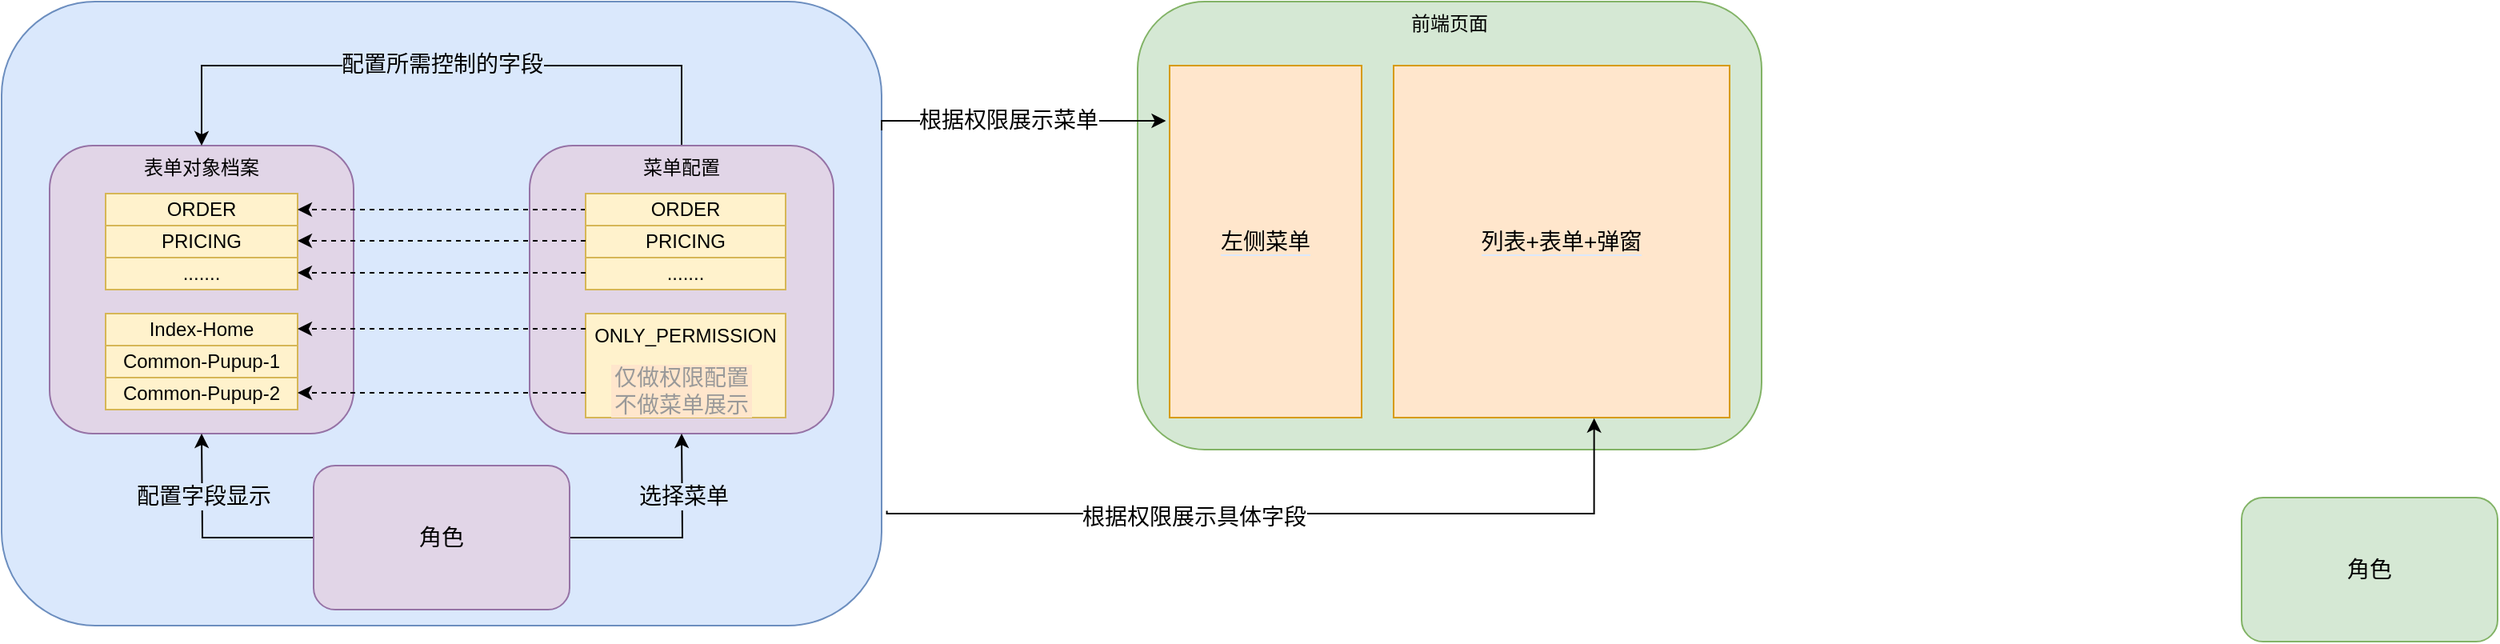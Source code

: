 <mxfile version="15.7.0" type="device"><diagram id="hiPCfNwnAQTMtEWvZTyL" name="第 1 页"><mxGraphModel dx="1259" dy="623" grid="1" gridSize="10" guides="1" tooltips="1" connect="1" arrows="1" fold="1" page="1" pageScale="1" pageWidth="1200" pageHeight="1600" math="0" shadow="0"><root><mxCell id="0"/><mxCell id="1" parent="0"/><mxCell id="A1aI4LzG5AkiPO3U5q_q-41" value="" style="rounded=1;whiteSpace=wrap;html=1;fontSize=12;verticalAlign=middle;fillColor=#dae8fc;strokeColor=#6c8ebf;" vertex="1" parent="1"><mxGeometry x="40" y="770" width="550" height="390" as="geometry"/></mxCell><mxCell id="A1aI4LzG5AkiPO3U5q_q-43" value="表单对象档案" style="rounded=1;whiteSpace=wrap;html=1;fillColor=#e1d5e7;strokeColor=#9673a6;horizontal=1;verticalAlign=top;" vertex="1" parent="1"><mxGeometry x="70" y="860" width="190" height="180" as="geometry"/></mxCell><mxCell id="A1aI4LzG5AkiPO3U5q_q-58" style="edgeStyle=orthogonalEdgeStyle;rounded=0;orthogonalLoop=1;jettySize=auto;html=1;exitX=0.5;exitY=0;exitDx=0;exitDy=0;entryX=0.5;entryY=0;entryDx=0;entryDy=0;fontSize=12;strokeColor=#000000;" edge="1" parent="1" source="A1aI4LzG5AkiPO3U5q_q-44" target="A1aI4LzG5AkiPO3U5q_q-43"><mxGeometry relative="1" as="geometry"><Array as="points"><mxPoint x="465" y="810"/><mxPoint x="165" y="810"/></Array></mxGeometry></mxCell><mxCell id="A1aI4LzG5AkiPO3U5q_q-59" value="配置所需控制的字段" style="edgeLabel;html=1;align=center;verticalAlign=middle;resizable=0;points=[];fontSize=14;labelBackgroundColor=#dae8fc;" vertex="1" connectable="0" parent="A1aI4LzG5AkiPO3U5q_q-58"><mxGeometry x="-0.148" y="-1" relative="1" as="geometry"><mxPoint x="-30" as="offset"/></mxGeometry></mxCell><mxCell id="A1aI4LzG5AkiPO3U5q_q-44" value="菜单配置" style="rounded=1;whiteSpace=wrap;html=1;fillColor=#e1d5e7;strokeColor=#9673a6;horizontal=1;verticalAlign=top;" vertex="1" parent="1"><mxGeometry x="370" y="860" width="190" height="180" as="geometry"/></mxCell><mxCell id="A1aI4LzG5AkiPO3U5q_q-46" value="ORDER&lt;br&gt;" style="rounded=0;whiteSpace=wrap;html=1;verticalAlign=middle;fillColor=#fff2cc;strokeColor=#d6b656;" vertex="1" parent="1"><mxGeometry x="105" y="890" width="120" height="20" as="geometry"/></mxCell><mxCell id="A1aI4LzG5AkiPO3U5q_q-47" value="PRICING&lt;br&gt;" style="rounded=0;whiteSpace=wrap;html=1;verticalAlign=middle;fillColor=#fff2cc;strokeColor=#d6b656;" vertex="1" parent="1"><mxGeometry x="105" y="910" width="120" height="20" as="geometry"/></mxCell><mxCell id="A1aI4LzG5AkiPO3U5q_q-48" value="......." style="rounded=0;whiteSpace=wrap;html=1;verticalAlign=middle;fillColor=#fff2cc;strokeColor=#d6b656;" vertex="1" parent="1"><mxGeometry x="105" y="930" width="120" height="20" as="geometry"/></mxCell><mxCell id="A1aI4LzG5AkiPO3U5q_q-49" value="Index-Home" style="rounded=0;whiteSpace=wrap;html=1;verticalAlign=middle;fillColor=#fff2cc;strokeColor=#d6b656;" vertex="1" parent="1"><mxGeometry x="105" y="965" width="120" height="20" as="geometry"/></mxCell><mxCell id="A1aI4LzG5AkiPO3U5q_q-50" value="Common-Pupup-1" style="rounded=0;whiteSpace=wrap;html=1;verticalAlign=middle;fillColor=#fff2cc;strokeColor=#d6b656;" vertex="1" parent="1"><mxGeometry x="105" y="985" width="120" height="20" as="geometry"/></mxCell><mxCell id="A1aI4LzG5AkiPO3U5q_q-51" value="Common-Pupup-2" style="rounded=0;whiteSpace=wrap;html=1;verticalAlign=middle;fillColor=#fff2cc;strokeColor=#d6b656;" vertex="1" parent="1"><mxGeometry x="105" y="1005" width="120" height="20" as="geometry"/></mxCell><mxCell id="A1aI4LzG5AkiPO3U5q_q-60" style="edgeStyle=orthogonalEdgeStyle;rounded=0;orthogonalLoop=1;jettySize=auto;html=1;exitX=0;exitY=0.5;exitDx=0;exitDy=0;entryX=1;entryY=0.5;entryDx=0;entryDy=0;fontSize=12;fontColor=#B266FF;strokeColor=#000000;dashed=1;" edge="1" parent="1" source="A1aI4LzG5AkiPO3U5q_q-52" target="A1aI4LzG5AkiPO3U5q_q-46"><mxGeometry relative="1" as="geometry"/></mxCell><mxCell id="A1aI4LzG5AkiPO3U5q_q-52" value="ORDER&lt;br&gt;" style="rounded=0;whiteSpace=wrap;html=1;verticalAlign=middle;fillColor=#fff2cc;strokeColor=#d6b656;" vertex="1" parent="1"><mxGeometry x="405" y="890" width="125" height="20" as="geometry"/></mxCell><mxCell id="A1aI4LzG5AkiPO3U5q_q-53" value="PRICING&lt;br&gt;" style="rounded=0;whiteSpace=wrap;html=1;verticalAlign=middle;fillColor=#fff2cc;strokeColor=#d6b656;" vertex="1" parent="1"><mxGeometry x="405" y="910" width="125" height="20" as="geometry"/></mxCell><mxCell id="A1aI4LzG5AkiPO3U5q_q-54" value="......." style="rounded=0;whiteSpace=wrap;html=1;verticalAlign=middle;fillColor=#fff2cc;strokeColor=#d6b656;" vertex="1" parent="1"><mxGeometry x="405" y="930" width="125" height="20" as="geometry"/></mxCell><mxCell id="A1aI4LzG5AkiPO3U5q_q-55" value="ONLY_PERMISSION" style="rounded=0;whiteSpace=wrap;html=1;verticalAlign=top;fillColor=#fff2cc;strokeColor=#d6b656;" vertex="1" parent="1"><mxGeometry x="405" y="965" width="125" height="65" as="geometry"/></mxCell><mxCell id="A1aI4LzG5AkiPO3U5q_q-61" style="edgeStyle=orthogonalEdgeStyle;rounded=0;orthogonalLoop=1;jettySize=auto;html=1;exitX=0;exitY=0.5;exitDx=0;exitDy=0;entryX=1;entryY=0.5;entryDx=0;entryDy=0;fontSize=12;fontColor=#B266FF;strokeColor=#000000;dashed=1;" edge="1" parent="1"><mxGeometry relative="1" as="geometry"><mxPoint x="405" y="919.5" as="sourcePoint"/><mxPoint x="225" y="919.5" as="targetPoint"/></mxGeometry></mxCell><mxCell id="A1aI4LzG5AkiPO3U5q_q-63" style="edgeStyle=orthogonalEdgeStyle;rounded=0;orthogonalLoop=1;jettySize=auto;html=1;exitX=0;exitY=0.5;exitDx=0;exitDy=0;entryX=1;entryY=0.5;entryDx=0;entryDy=0;fontSize=12;fontColor=#B266FF;strokeColor=#000000;dashed=1;" edge="1" parent="1"><mxGeometry relative="1" as="geometry"><mxPoint x="405" y="939.5" as="sourcePoint"/><mxPoint x="225" y="939.5" as="targetPoint"/></mxGeometry></mxCell><mxCell id="A1aI4LzG5AkiPO3U5q_q-64" style="edgeStyle=orthogonalEdgeStyle;rounded=0;orthogonalLoop=1;jettySize=auto;html=1;exitX=0;exitY=0.5;exitDx=0;exitDy=0;entryX=1;entryY=0.5;entryDx=0;entryDy=0;fontSize=12;fontColor=#B266FF;strokeColor=#000000;dashed=1;" edge="1" parent="1"><mxGeometry relative="1" as="geometry"><mxPoint x="405" y="974.5" as="sourcePoint"/><mxPoint x="225" y="974.5" as="targetPoint"/></mxGeometry></mxCell><mxCell id="A1aI4LzG5AkiPO3U5q_q-67" style="edgeStyle=orthogonalEdgeStyle;rounded=0;orthogonalLoop=1;jettySize=auto;html=1;exitX=0;exitY=0.5;exitDx=0;exitDy=0;entryX=1;entryY=0.5;entryDx=0;entryDy=0;fontSize=12;fontColor=#B266FF;strokeColor=#000000;dashed=1;" edge="1" parent="1"><mxGeometry relative="1" as="geometry"><mxPoint x="405" y="1014.5" as="sourcePoint"/><mxPoint x="225" y="1014.5" as="targetPoint"/></mxGeometry></mxCell><mxCell id="A1aI4LzG5AkiPO3U5q_q-70" style="edgeStyle=orthogonalEdgeStyle;rounded=0;orthogonalLoop=1;jettySize=auto;html=1;exitX=1;exitY=0.5;exitDx=0;exitDy=0;fontSize=12;fontColor=#B266FF;strokeColor=#000000;" edge="1" parent="1" source="A1aI4LzG5AkiPO3U5q_q-68"><mxGeometry relative="1" as="geometry"><mxPoint x="465" y="1040" as="targetPoint"/></mxGeometry></mxCell><mxCell id="A1aI4LzG5AkiPO3U5q_q-75" value="选择菜单" style="edgeLabel;html=1;align=center;verticalAlign=middle;resizable=0;points=[];fontSize=14;fontColor=#000000;labelBackgroundColor=#dae8fc;" vertex="1" connectable="0" parent="A1aI4LzG5AkiPO3U5q_q-70"><mxGeometry x="0.151" relative="1" as="geometry"><mxPoint y="-19" as="offset"/></mxGeometry></mxCell><mxCell id="A1aI4LzG5AkiPO3U5q_q-71" style="edgeStyle=orthogonalEdgeStyle;rounded=0;orthogonalLoop=1;jettySize=auto;html=1;exitX=0;exitY=0.5;exitDx=0;exitDy=0;fontSize=12;fontColor=#B266FF;strokeColor=#000000;" edge="1" parent="1" source="A1aI4LzG5AkiPO3U5q_q-68"><mxGeometry relative="1" as="geometry"><mxPoint x="165" y="1040" as="targetPoint"/></mxGeometry></mxCell><mxCell id="A1aI4LzG5AkiPO3U5q_q-76" value="配置字段显示" style="edgeLabel;html=1;align=center;verticalAlign=middle;resizable=0;points=[];fontSize=14;fontColor=#000000;labelBackgroundColor=#dae8fc;" vertex="1" connectable="0" parent="A1aI4LzG5AkiPO3U5q_q-71"><mxGeometry x="0.284" relative="1" as="geometry"><mxPoint y="-9" as="offset"/></mxGeometry></mxCell><mxCell id="A1aI4LzG5AkiPO3U5q_q-68" value="角色" style="rounded=1;whiteSpace=wrap;html=1;fontSize=14;verticalAlign=middle;fillColor=#e1d5e7;strokeColor=#9673a6;" vertex="1" parent="1"><mxGeometry x="235" y="1060" width="160" height="90" as="geometry"/></mxCell><mxCell id="A1aI4LzG5AkiPO3U5q_q-77" value="前端页面" style="rounded=1;whiteSpace=wrap;html=1;fontSize=12;verticalAlign=top;fillColor=#d5e8d4;strokeColor=#82b366;" vertex="1" parent="1"><mxGeometry x="750" y="770" width="390" height="280" as="geometry"/></mxCell><mxCell id="A1aI4LzG5AkiPO3U5q_q-78" value="角色" style="rounded=1;whiteSpace=wrap;html=1;fontSize=14;verticalAlign=middle;fillColor=#d5e8d4;strokeColor=#82b366;" vertex="1" parent="1"><mxGeometry x="1440" y="1080" width="160" height="90" as="geometry"/></mxCell><mxCell id="A1aI4LzG5AkiPO3U5q_q-79" value="&lt;span style=&quot;background-color: rgb(255 , 230 , 204)&quot;&gt;左侧菜单&lt;/span&gt;" style="rounded=0;whiteSpace=wrap;html=1;labelBackgroundColor=#dae8fc;fontSize=14;verticalAlign=middle;fillColor=#ffe6cc;strokeColor=#d79b00;" vertex="1" parent="1"><mxGeometry x="770" y="810" width="120" height="220" as="geometry"/></mxCell><mxCell id="A1aI4LzG5AkiPO3U5q_q-89" value="&lt;span style=&quot;background-color: rgb(255 , 230 , 204)&quot;&gt;列表+表单+弹窗&lt;/span&gt;" style="rounded=0;whiteSpace=wrap;html=1;labelBackgroundColor=#dae8fc;fontSize=14;verticalAlign=middle;fillColor=#ffe6cc;strokeColor=#d79b00;" vertex="1" parent="1"><mxGeometry x="910" y="810" width="210" height="220" as="geometry"/></mxCell><mxCell id="A1aI4LzG5AkiPO3U5q_q-94" style="edgeStyle=orthogonalEdgeStyle;rounded=0;orthogonalLoop=1;jettySize=auto;html=1;exitX=1.006;exitY=0.816;exitDx=0;exitDy=0;fontSize=14;fontColor=#000000;strokeColor=#000000;strokeWidth=1;entryX=0.592;entryY=0.997;entryDx=0;entryDy=0;entryPerimeter=0;exitPerimeter=0;" edge="1" parent="1" source="A1aI4LzG5AkiPO3U5q_q-41"><mxGeometry relative="1" as="geometry"><mxPoint x="631" y="1089.5" as="sourcePoint"/><mxPoint x="1035.32" y="1030.34" as="targetPoint"/><Array as="points"><mxPoint x="593" y="1090"/><mxPoint x="1035" y="1090"/></Array></mxGeometry></mxCell><mxCell id="A1aI4LzG5AkiPO3U5q_q-95" value="根据权限展示具体字段" style="edgeLabel;html=1;align=center;verticalAlign=middle;resizable=0;points=[];fontSize=14;fontColor=#000000;" vertex="1" connectable="0" parent="A1aI4LzG5AkiPO3U5q_q-94"><mxGeometry x="-0.234" y="-2" relative="1" as="geometry"><mxPoint as="offset"/></mxGeometry></mxCell><mxCell id="A1aI4LzG5AkiPO3U5q_q-100" style="edgeStyle=orthogonalEdgeStyle;rounded=0;orthogonalLoop=1;jettySize=auto;html=1;exitX=1;exitY=0.25;exitDx=0;exitDy=0;fontSize=14;fontColor=#000000;strokeColor=#000000;strokeWidth=1;entryX=-0.019;entryY=0.157;entryDx=0;entryDy=0;entryPerimeter=0;" edge="1" parent="1" target="A1aI4LzG5AkiPO3U5q_q-79"><mxGeometry relative="1" as="geometry"><mxPoint x="730" y="850" as="targetPoint"/><mxPoint x="590" y="850.5" as="sourcePoint"/><Array as="points"><mxPoint x="590" y="845"/></Array></mxGeometry></mxCell><mxCell id="A1aI4LzG5AkiPO3U5q_q-101" value="根据权限展示菜单" style="edgeLabel;html=1;align=center;verticalAlign=middle;resizable=0;points=[];fontSize=14;fontColor=#000000;" vertex="1" connectable="0" parent="A1aI4LzG5AkiPO3U5q_q-100"><mxGeometry x="-0.141" y="1" relative="1" as="geometry"><mxPoint x="6" as="offset"/></mxGeometry></mxCell><mxCell id="A1aI4LzG5AkiPO3U5q_q-102" value="仅做权限配置不做菜单展示" style="text;html=1;strokeColor=none;fillColor=none;align=center;verticalAlign=middle;whiteSpace=wrap;rounded=0;labelBackgroundColor=#ffe6cc;fontSize=14;fontColor=#999999;" vertex="1" parent="1"><mxGeometry x="420" y="1000" width="90" height="25" as="geometry"/></mxCell></root></mxGraphModel></diagram></mxfile>